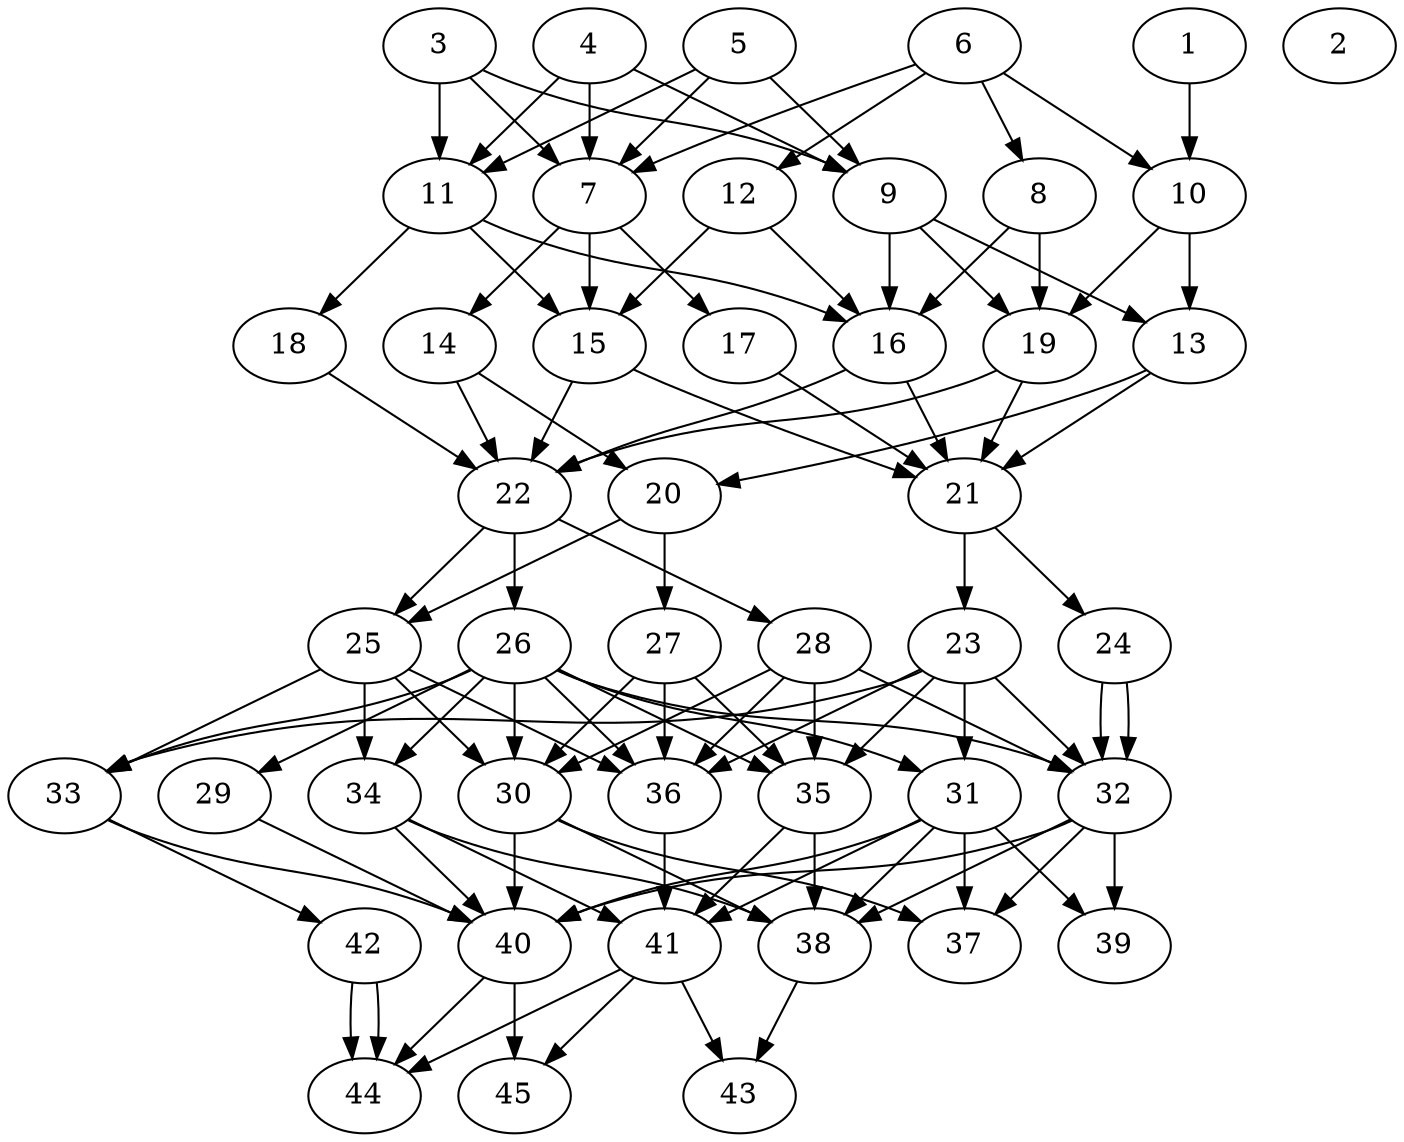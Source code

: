 // DAG automatically generated by daggen at Thu Oct  3 14:07:25 2019
// ./daggen --dot -n 45 --ccr 0.5 --fat 0.5 --regular 0.5 --density 0.7 --mindata 5242880 --maxdata 52428800 
digraph G {
  1 [size="38615040", alpha="0.18", expect_size="19307520"] 
  1 -> 10 [size ="19307520"]
  2 [size="36575232", alpha="0.20", expect_size="18287616"] 
  3 [size="94189568", alpha="0.16", expect_size="47094784"] 
  3 -> 7 [size ="47094784"]
  3 -> 9 [size ="47094784"]
  3 -> 11 [size ="47094784"]
  4 [size="35639296", alpha="0.04", expect_size="17819648"] 
  4 -> 7 [size ="17819648"]
  4 -> 9 [size ="17819648"]
  4 -> 11 [size ="17819648"]
  5 [size="34187264", alpha="0.08", expect_size="17093632"] 
  5 -> 7 [size ="17093632"]
  5 -> 9 [size ="17093632"]
  5 -> 11 [size ="17093632"]
  6 [size="73461760", alpha="0.05", expect_size="36730880"] 
  6 -> 7 [size ="36730880"]
  6 -> 8 [size ="36730880"]
  6 -> 10 [size ="36730880"]
  6 -> 12 [size ="36730880"]
  7 [size="88793088", alpha="0.03", expect_size="44396544"] 
  7 -> 14 [size ="44396544"]
  7 -> 15 [size ="44396544"]
  7 -> 17 [size ="44396544"]
  8 [size="11008000", alpha="0.14", expect_size="5504000"] 
  8 -> 16 [size ="5504000"]
  8 -> 19 [size ="5504000"]
  9 [size="69533696", alpha="0.16", expect_size="34766848"] 
  9 -> 13 [size ="34766848"]
  9 -> 16 [size ="34766848"]
  9 -> 19 [size ="34766848"]
  10 [size="27246592", alpha="0.07", expect_size="13623296"] 
  10 -> 13 [size ="13623296"]
  10 -> 19 [size ="13623296"]
  11 [size="23455744", alpha="0.04", expect_size="11727872"] 
  11 -> 15 [size ="11727872"]
  11 -> 16 [size ="11727872"]
  11 -> 18 [size ="11727872"]
  12 [size="14108672", alpha="0.16", expect_size="7054336"] 
  12 -> 15 [size ="7054336"]
  12 -> 16 [size ="7054336"]
  13 [size="12726272", alpha="0.16", expect_size="6363136"] 
  13 -> 20 [size ="6363136"]
  13 -> 21 [size ="6363136"]
  14 [size="89780224", alpha="0.13", expect_size="44890112"] 
  14 -> 20 [size ="44890112"]
  14 -> 22 [size ="44890112"]
  15 [size="13619200", alpha="0.19", expect_size="6809600"] 
  15 -> 21 [size ="6809600"]
  15 -> 22 [size ="6809600"]
  16 [size="50302976", alpha="0.14", expect_size="25151488"] 
  16 -> 21 [size ="25151488"]
  16 -> 22 [size ="25151488"]
  17 [size="73734144", alpha="0.15", expect_size="36867072"] 
  17 -> 21 [size ="36867072"]
  18 [size="86321152", alpha="0.06", expect_size="43160576"] 
  18 -> 22 [size ="43160576"]
  19 [size="56739840", alpha="0.12", expect_size="28369920"] 
  19 -> 21 [size ="28369920"]
  19 -> 22 [size ="28369920"]
  20 [size="39098368", alpha="0.17", expect_size="19549184"] 
  20 -> 25 [size ="19549184"]
  20 -> 27 [size ="19549184"]
  21 [size="70289408", alpha="0.09", expect_size="35144704"] 
  21 -> 23 [size ="35144704"]
  21 -> 24 [size ="35144704"]
  22 [size="88530944", alpha="0.06", expect_size="44265472"] 
  22 -> 25 [size ="44265472"]
  22 -> 26 [size ="44265472"]
  22 -> 28 [size ="44265472"]
  23 [size="71667712", alpha="0.00", expect_size="35833856"] 
  23 -> 31 [size ="35833856"]
  23 -> 32 [size ="35833856"]
  23 -> 33 [size ="35833856"]
  23 -> 35 [size ="35833856"]
  23 -> 36 [size ="35833856"]
  24 [size="54149120", alpha="0.00", expect_size="27074560"] 
  24 -> 32 [size ="27074560"]
  24 -> 32 [size ="27074560"]
  25 [size="20805632", alpha="0.05", expect_size="10402816"] 
  25 -> 30 [size ="10402816"]
  25 -> 33 [size ="10402816"]
  25 -> 34 [size ="10402816"]
  25 -> 36 [size ="10402816"]
  26 [size="16271360", alpha="0.04", expect_size="8135680"] 
  26 -> 29 [size ="8135680"]
  26 -> 30 [size ="8135680"]
  26 -> 31 [size ="8135680"]
  26 -> 32 [size ="8135680"]
  26 -> 33 [size ="8135680"]
  26 -> 34 [size ="8135680"]
  26 -> 35 [size ="8135680"]
  26 -> 36 [size ="8135680"]
  27 [size="81512448", alpha="0.19", expect_size="40756224"] 
  27 -> 30 [size ="40756224"]
  27 -> 35 [size ="40756224"]
  27 -> 36 [size ="40756224"]
  28 [size="57298944", alpha="0.14", expect_size="28649472"] 
  28 -> 30 [size ="28649472"]
  28 -> 32 [size ="28649472"]
  28 -> 35 [size ="28649472"]
  28 -> 36 [size ="28649472"]
  29 [size="87095296", alpha="0.01", expect_size="43547648"] 
  29 -> 40 [size ="43547648"]
  30 [size="49152000", alpha="0.12", expect_size="24576000"] 
  30 -> 37 [size ="24576000"]
  30 -> 38 [size ="24576000"]
  30 -> 40 [size ="24576000"]
  31 [size="36773888", alpha="0.06", expect_size="18386944"] 
  31 -> 37 [size ="18386944"]
  31 -> 38 [size ="18386944"]
  31 -> 39 [size ="18386944"]
  31 -> 40 [size ="18386944"]
  31 -> 41 [size ="18386944"]
  32 [size="78090240", alpha="0.01", expect_size="39045120"] 
  32 -> 37 [size ="39045120"]
  32 -> 38 [size ="39045120"]
  32 -> 39 [size ="39045120"]
  32 -> 40 [size ="39045120"]
  33 [size="104822784", alpha="0.16", expect_size="52411392"] 
  33 -> 40 [size ="52411392"]
  33 -> 42 [size ="52411392"]
  34 [size="11929600", alpha="0.08", expect_size="5964800"] 
  34 -> 38 [size ="5964800"]
  34 -> 40 [size ="5964800"]
  34 -> 41 [size ="5964800"]
  35 [size="13307904", alpha="0.00", expect_size="6653952"] 
  35 -> 38 [size ="6653952"]
  35 -> 41 [size ="6653952"]
  36 [size="38291456", alpha="0.01", expect_size="19145728"] 
  36 -> 41 [size ="19145728"]
  37 [size="55482368", alpha="0.16", expect_size="27741184"] 
  38 [size="48822272", alpha="0.06", expect_size="24411136"] 
  38 -> 43 [size ="24411136"]
  39 [size="18831360", alpha="0.07", expect_size="9415680"] 
  40 [size="24557568", alpha="0.13", expect_size="12278784"] 
  40 -> 44 [size ="12278784"]
  40 -> 45 [size ="12278784"]
  41 [size="82763776", alpha="0.12", expect_size="41381888"] 
  41 -> 43 [size ="41381888"]
  41 -> 44 [size ="41381888"]
  41 -> 45 [size ="41381888"]
  42 [size="17678336", alpha="0.08", expect_size="8839168"] 
  42 -> 44 [size ="8839168"]
  42 -> 44 [size ="8839168"]
  43 [size="21667840", alpha="0.16", expect_size="10833920"] 
  44 [size="96976896", alpha="0.14", expect_size="48488448"] 
  45 [size="39784448", alpha="0.14", expect_size="19892224"] 
}

